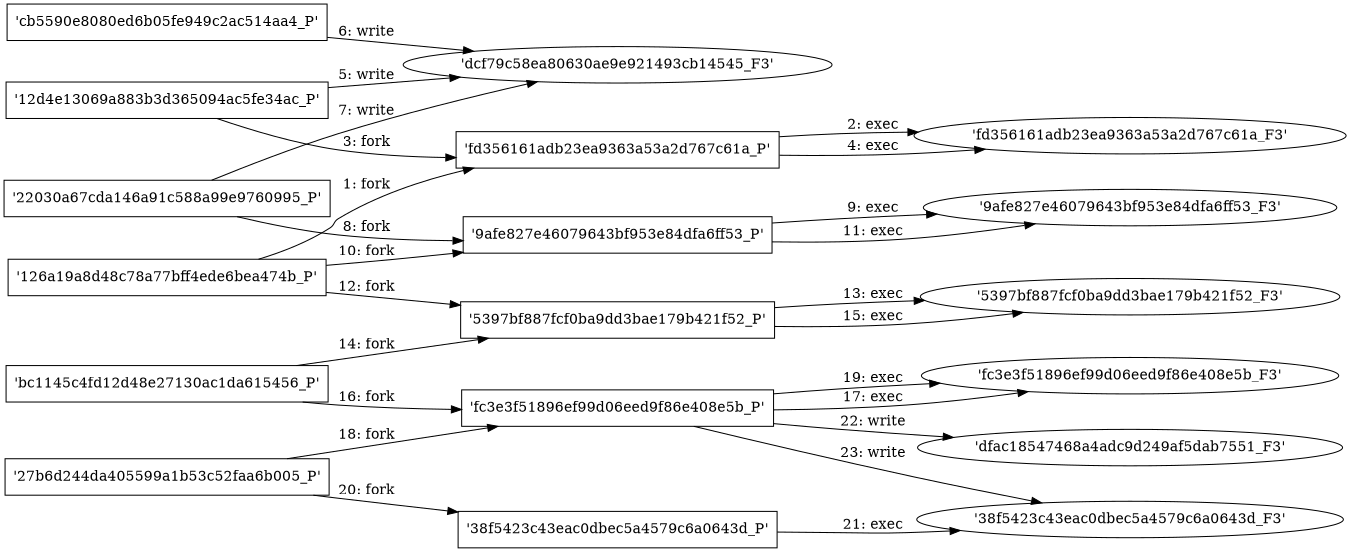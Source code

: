 digraph "D:\Learning\Paper\apt\基于CTI的攻击预警\Dataset\攻击图\ASGfromALLCTI\Seventeen Android Nasties Spotted in Google Play, Total Over 550K Downloads.dot" {
rankdir="LR"
size="9"
fixedsize="false"
splines="true"
nodesep=0.3
ranksep=0
fontsize=10
overlap="scalexy"
engine= "neato"
	"'126a19a8d48c78a77bff4ede6bea474b_P'" [node_type=Process shape=box]
	"'fd356161adb23ea9363a53a2d767c61a_P'" [node_type=Process shape=box]
	"'126a19a8d48c78a77bff4ede6bea474b_P'" -> "'fd356161adb23ea9363a53a2d767c61a_P'" [label="1: fork"]
	"'fd356161adb23ea9363a53a2d767c61a_P'" [node_type=Process shape=box]
	"'fd356161adb23ea9363a53a2d767c61a_F3'" [node_type=File shape=ellipse]
	"'fd356161adb23ea9363a53a2d767c61a_P'" -> "'fd356161adb23ea9363a53a2d767c61a_F3'" [label="2: exec"]
	"'12d4e13069a883b3d365094ac5fe34ac_P'" [node_type=Process shape=box]
	"'fd356161adb23ea9363a53a2d767c61a_P'" [node_type=Process shape=box]
	"'12d4e13069a883b3d365094ac5fe34ac_P'" -> "'fd356161adb23ea9363a53a2d767c61a_P'" [label="3: fork"]
	"'fd356161adb23ea9363a53a2d767c61a_P'" [node_type=Process shape=box]
	"'fd356161adb23ea9363a53a2d767c61a_F3'" [node_type=File shape=ellipse]
	"'fd356161adb23ea9363a53a2d767c61a_P'" -> "'fd356161adb23ea9363a53a2d767c61a_F3'" [label="4: exec"]
	"'dcf79c58ea80630ae9e921493cb14545_F3'" [node_type=file shape=ellipse]
	"'12d4e13069a883b3d365094ac5fe34ac_P'" [node_type=Process shape=box]
	"'12d4e13069a883b3d365094ac5fe34ac_P'" -> "'dcf79c58ea80630ae9e921493cb14545_F3'" [label="5: write"]
	"'dcf79c58ea80630ae9e921493cb14545_F3'" [node_type=file shape=ellipse]
	"'cb5590e8080ed6b05fe949c2ac514aa4_P'" [node_type=Process shape=box]
	"'cb5590e8080ed6b05fe949c2ac514aa4_P'" -> "'dcf79c58ea80630ae9e921493cb14545_F3'" [label="6: write"]
	"'dcf79c58ea80630ae9e921493cb14545_F3'" [node_type=file shape=ellipse]
	"'22030a67cda146a91c588a99e9760995_P'" [node_type=Process shape=box]
	"'22030a67cda146a91c588a99e9760995_P'" -> "'dcf79c58ea80630ae9e921493cb14545_F3'" [label="7: write"]
	"'22030a67cda146a91c588a99e9760995_P'" [node_type=Process shape=box]
	"'9afe827e46079643bf953e84dfa6ff53_P'" [node_type=Process shape=box]
	"'22030a67cda146a91c588a99e9760995_P'" -> "'9afe827e46079643bf953e84dfa6ff53_P'" [label="8: fork"]
	"'9afe827e46079643bf953e84dfa6ff53_P'" [node_type=Process shape=box]
	"'9afe827e46079643bf953e84dfa6ff53_F3'" [node_type=File shape=ellipse]
	"'9afe827e46079643bf953e84dfa6ff53_P'" -> "'9afe827e46079643bf953e84dfa6ff53_F3'" [label="9: exec"]
	"'126a19a8d48c78a77bff4ede6bea474b_P'" [node_type=Process shape=box]
	"'9afe827e46079643bf953e84dfa6ff53_P'" [node_type=Process shape=box]
	"'126a19a8d48c78a77bff4ede6bea474b_P'" -> "'9afe827e46079643bf953e84dfa6ff53_P'" [label="10: fork"]
	"'9afe827e46079643bf953e84dfa6ff53_P'" [node_type=Process shape=box]
	"'9afe827e46079643bf953e84dfa6ff53_F3'" [node_type=File shape=ellipse]
	"'9afe827e46079643bf953e84dfa6ff53_P'" -> "'9afe827e46079643bf953e84dfa6ff53_F3'" [label="11: exec"]
	"'126a19a8d48c78a77bff4ede6bea474b_P'" [node_type=Process shape=box]
	"'5397bf887fcf0ba9dd3bae179b421f52_P'" [node_type=Process shape=box]
	"'126a19a8d48c78a77bff4ede6bea474b_P'" -> "'5397bf887fcf0ba9dd3bae179b421f52_P'" [label="12: fork"]
	"'5397bf887fcf0ba9dd3bae179b421f52_P'" [node_type=Process shape=box]
	"'5397bf887fcf0ba9dd3bae179b421f52_F3'" [node_type=File shape=ellipse]
	"'5397bf887fcf0ba9dd3bae179b421f52_P'" -> "'5397bf887fcf0ba9dd3bae179b421f52_F3'" [label="13: exec"]
	"'bc1145c4fd12d48e27130ac1da615456_P'" [node_type=Process shape=box]
	"'5397bf887fcf0ba9dd3bae179b421f52_P'" [node_type=Process shape=box]
	"'bc1145c4fd12d48e27130ac1da615456_P'" -> "'5397bf887fcf0ba9dd3bae179b421f52_P'" [label="14: fork"]
	"'5397bf887fcf0ba9dd3bae179b421f52_P'" [node_type=Process shape=box]
	"'5397bf887fcf0ba9dd3bae179b421f52_F3'" [node_type=File shape=ellipse]
	"'5397bf887fcf0ba9dd3bae179b421f52_P'" -> "'5397bf887fcf0ba9dd3bae179b421f52_F3'" [label="15: exec"]
	"'bc1145c4fd12d48e27130ac1da615456_P'" [node_type=Process shape=box]
	"'fc3e3f51896ef99d06eed9f86e408e5b_P'" [node_type=Process shape=box]
	"'bc1145c4fd12d48e27130ac1da615456_P'" -> "'fc3e3f51896ef99d06eed9f86e408e5b_P'" [label="16: fork"]
	"'fc3e3f51896ef99d06eed9f86e408e5b_P'" [node_type=Process shape=box]
	"'fc3e3f51896ef99d06eed9f86e408e5b_F3'" [node_type=File shape=ellipse]
	"'fc3e3f51896ef99d06eed9f86e408e5b_P'" -> "'fc3e3f51896ef99d06eed9f86e408e5b_F3'" [label="17: exec"]
	"'27b6d244da405599a1b53c52faa6b005_P'" [node_type=Process shape=box]
	"'fc3e3f51896ef99d06eed9f86e408e5b_P'" [node_type=Process shape=box]
	"'27b6d244da405599a1b53c52faa6b005_P'" -> "'fc3e3f51896ef99d06eed9f86e408e5b_P'" [label="18: fork"]
	"'fc3e3f51896ef99d06eed9f86e408e5b_P'" [node_type=Process shape=box]
	"'fc3e3f51896ef99d06eed9f86e408e5b_F3'" [node_type=File shape=ellipse]
	"'fc3e3f51896ef99d06eed9f86e408e5b_P'" -> "'fc3e3f51896ef99d06eed9f86e408e5b_F3'" [label="19: exec"]
	"'27b6d244da405599a1b53c52faa6b005_P'" [node_type=Process shape=box]
	"'38f5423c43eac0dbec5a4579c6a0643d_P'" [node_type=Process shape=box]
	"'27b6d244da405599a1b53c52faa6b005_P'" -> "'38f5423c43eac0dbec5a4579c6a0643d_P'" [label="20: fork"]
	"'38f5423c43eac0dbec5a4579c6a0643d_P'" [node_type=Process shape=box]
	"'38f5423c43eac0dbec5a4579c6a0643d_F3'" [node_type=File shape=ellipse]
	"'38f5423c43eac0dbec5a4579c6a0643d_P'" -> "'38f5423c43eac0dbec5a4579c6a0643d_F3'" [label="21: exec"]
	"'dfac18547468a4adc9d249af5dab7551_F3'" [node_type=file shape=ellipse]
	"'fc3e3f51896ef99d06eed9f86e408e5b_P'" [node_type=Process shape=box]
	"'fc3e3f51896ef99d06eed9f86e408e5b_P'" -> "'dfac18547468a4adc9d249af5dab7551_F3'" [label="22: write"]
	"'38f5423c43eac0dbec5a4579c6a0643d_F3'" [node_type=file shape=ellipse]
	"'fc3e3f51896ef99d06eed9f86e408e5b_P'" [node_type=Process shape=box]
	"'fc3e3f51896ef99d06eed9f86e408e5b_P'" -> "'38f5423c43eac0dbec5a4579c6a0643d_F3'" [label="23: write"]
}

